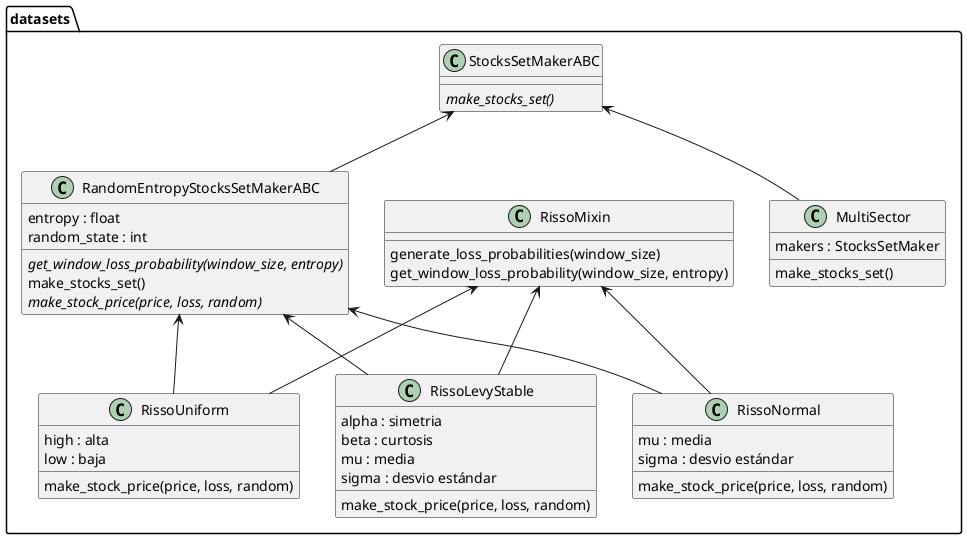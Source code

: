 @startuml classes_dataset
set namespaceSeparator none

package datasets {
  class "MultiSector" as garpar.datasets.multisector.MultiSector {
    makers : StocksSetMaker
    make_stocks_set()
  }
  class "StocksSetMakerABC" as garpar.datasets.ds_base.StocksSetMakerABC {
    {abstract}make_stocks_set()
  }
  class "RandomEntropyStocksSetMakerABC" as garpar.datasets.ds_base.RandomEntropyStocksSetMakerABC {
    entropy : float
    random_state : int
    {abstract}get_window_loss_probability(window_size, entropy)
    make_stocks_set()
    {abstract}make_stock_price(price, loss, random)
  }
  class "RissoMixin" as garpar.datasets.risso.RissoMixin {
    generate_loss_probabilities(window_size)
    get_window_loss_probability(window_size, entropy)
  }
  class "RissoLevyStable" as garpar.datasets.risso.RissoLevyStable {
    alpha : simetria
    beta : curtosis
    mu : media
    sigma : desvio estándar
    make_stock_price(price, loss, random)
  }
  class "RissoNormal" as garpar.datasets.risso.RissoNormal {
    mu : media
    sigma : desvio estándar
    make_stock_price(price, loss, random)
  }
  class "RissoUniform" as garpar.datasets.risso.RissoUniform {
    high : alta
    low : baja
    make_stock_price(price, loss, random)
  }
}

garpar.datasets.ds_base.RandomEntropyStocksSetMakerABC -u-> garpar.datasets.ds_base.StocksSetMakerABC
garpar.datasets.multisector.MultiSector -u-> garpar.datasets.ds_base.StocksSetMakerABC
garpar.datasets.risso.RissoLevyStable -u-> garpar.datasets.ds_base.RandomEntropyStocksSetMakerABC
garpar.datasets.risso.RissoLevyStable -u-> garpar.datasets.risso.RissoMixin
garpar.datasets.risso.RissoNormal -u-> garpar.datasets.ds_base.RandomEntropyStocksSetMakerABC
garpar.datasets.risso.RissoNormal -u-> garpar.datasets.risso.RissoMixin
garpar.datasets.risso.RissoUniform -u-> garpar.datasets.ds_base.RandomEntropyStocksSetMakerABC
garpar.datasets.risso.RissoUniform -u-> garpar.datasets.risso.RissoMixin

@enduml
